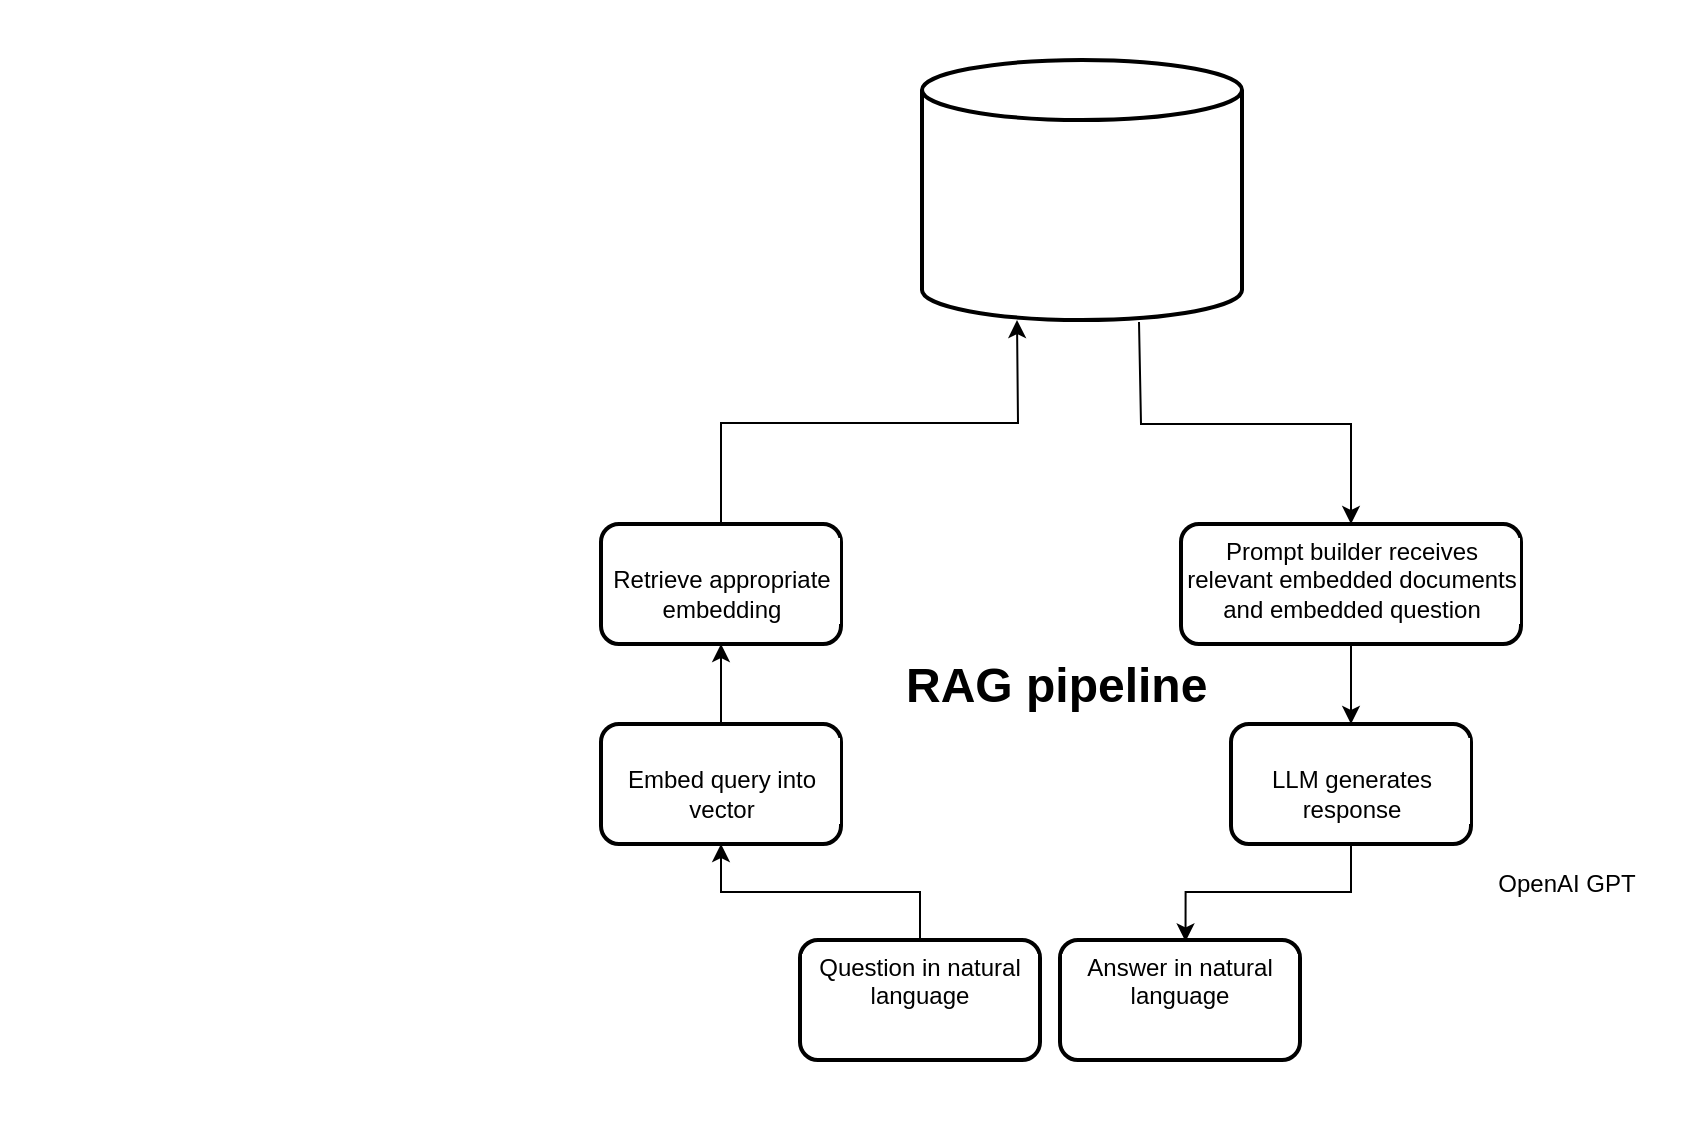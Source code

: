 <mxfile version="26.0.4">
  <diagram name="Page-1" id="M_GFc16mToV7xNV-H_1n">
    <mxGraphModel dx="1173" dy="813" grid="1" gridSize="10" guides="1" tooltips="1" connect="1" arrows="1" fold="1" page="1" pageScale="1" pageWidth="850" pageHeight="1100" math="0" shadow="0">
      <root>
        <mxCell id="0" />
        <mxCell id="1" parent="0" />
        <mxCell id="-oIOArTZsbpl34OEU4rh-20" value="" style="rounded=0;whiteSpace=wrap;html=1;strokeColor=none;" vertex="1" parent="1">
          <mxGeometry width="850" height="560" as="geometry" />
        </mxCell>
        <mxCell id="-oIOArTZsbpl34OEU4rh-1" value="" style="edgeStyle=orthogonalEdgeStyle;rounded=0;orthogonalLoop=1;jettySize=auto;html=1;exitX=0.5;exitY=0;exitDx=0;exitDy=0;" edge="1" parent="1" source="-oIOArTZsbpl34OEU4rh-21" target="-oIOArTZsbpl34OEU4rh-14">
          <mxGeometry relative="1" as="geometry">
            <mxPoint x="522.14" y="492.84" as="sourcePoint" />
          </mxGeometry>
        </mxCell>
        <mxCell id="-oIOArTZsbpl34OEU4rh-4" value="" style="edgeStyle=orthogonalEdgeStyle;rounded=0;orthogonalLoop=1;jettySize=auto;html=1;" edge="1" parent="1" source="-oIOArTZsbpl34OEU4rh-14" target="-oIOArTZsbpl34OEU4rh-15">
          <mxGeometry relative="1" as="geometry" />
        </mxCell>
        <mxCell id="-oIOArTZsbpl34OEU4rh-5" value="" style="edgeStyle=orthogonalEdgeStyle;rounded=0;orthogonalLoop=1;jettySize=auto;html=1;exitX=0.5;exitY=0;exitDx=0;exitDy=0;entryX=0.299;entryY=0.983;entryDx=0;entryDy=0;entryPerimeter=0;" edge="1" parent="1" source="-oIOArTZsbpl34OEU4rh-15">
          <mxGeometry relative="1" as="geometry">
            <mxPoint x="508.5" y="160" as="targetPoint" />
          </mxGeometry>
        </mxCell>
        <mxCell id="-oIOArTZsbpl34OEU4rh-6" value="" style="edgeStyle=orthogonalEdgeStyle;rounded=0;orthogonalLoop=1;jettySize=auto;html=1;" edge="1" parent="1" source="-oIOArTZsbpl34OEU4rh-13" target="-oIOArTZsbpl34OEU4rh-17">
          <mxGeometry relative="1" as="geometry" />
        </mxCell>
        <mxCell id="-oIOArTZsbpl34OEU4rh-7" value="" style="endArrow=classic;html=1;rounded=0;entryX=0.5;entryY=0;entryDx=0;entryDy=0;exitX=0.684;exitY=0.99;exitDx=0;exitDy=0;exitPerimeter=0;" edge="1" parent="1" target="-oIOArTZsbpl34OEU4rh-13">
          <mxGeometry width="50" height="50" relative="1" as="geometry">
            <mxPoint x="569.5" y="161" as="sourcePoint" />
            <mxPoint x="130.5" y="372" as="targetPoint" />
            <Array as="points">
              <mxPoint x="570.5" y="212" />
              <mxPoint x="675.5" y="212" />
            </Array>
          </mxGeometry>
        </mxCell>
        <mxCell id="-oIOArTZsbpl34OEU4rh-8" value="" style="edgeStyle=orthogonalEdgeStyle;rounded=0;orthogonalLoop=1;jettySize=auto;html=1;exitX=0.5;exitY=1;exitDx=0;exitDy=0;entryX=0.523;entryY=0.012;entryDx=0;entryDy=0;entryPerimeter=0;" edge="1" parent="1" source="-oIOArTZsbpl34OEU4rh-17" target="-oIOArTZsbpl34OEU4rh-22">
          <mxGeometry relative="1" as="geometry">
            <mxPoint x="525.538" y="492" as="targetPoint" />
          </mxGeometry>
        </mxCell>
        <mxCell id="-oIOArTZsbpl34OEU4rh-9" value="" style="shape=image;verticalLabelPosition=bottom;labelBackgroundColor=default;verticalAlign=top;aspect=fixed;imageAspect=0;image=https://logosandtypes.com/wp-content/uploads/2022/07/OpenAI.png;" vertex="1" parent="1">
          <mxGeometry x="740.5" y="349.5" width="85" height="85" as="geometry" />
        </mxCell>
        <mxCell id="-oIOArTZsbpl34OEU4rh-10" value="OpenAI GPT" style="text;html=1;align=center;verticalAlign=middle;whiteSpace=wrap;rounded=0;" vertex="1" parent="1">
          <mxGeometry x="740.5" y="427" width="85" height="30" as="geometry" />
        </mxCell>
        <mxCell id="-oIOArTZsbpl34OEU4rh-11" value="" style="shape=image;verticalLabelPosition=bottom;labelBackgroundColor=default;verticalAlign=top;aspect=fixed;imageAspect=0;image=https://huggingface.co/datasets/huggingface/brand-assets/resolve/main/hf-logo-with-title.png;" vertex="1" parent="1">
          <mxGeometry y="357" width="300.5" height="79.89" as="geometry" />
        </mxCell>
        <mxCell id="-oIOArTZsbpl34OEU4rh-12" value="" style="shape=image;verticalLabelPosition=bottom;labelBackgroundColor=default;verticalAlign=top;aspect=fixed;imageAspect=0;image=https://ai-infrastructure.org/wp-content/uploads/2023/08/Haystack-Logo_deepset.png;" vertex="1" parent="1">
          <mxGeometry x="420.5" y="347.49" width="210.5" height="74.51" as="geometry" />
        </mxCell>
        <mxCell id="-oIOArTZsbpl34OEU4rh-13" value="&lt;div&gt;Prompt builder receives relevant embedded documents and embedded question&lt;/div&gt;" style="whiteSpace=wrap;html=1;verticalAlign=top;strokeColor=#000000;rounded=1;labelBackgroundColor=#ffffff;strokeWidth=2;shadow=0;dashed=0;" vertex="1" parent="1">
          <mxGeometry x="590.5" y="262" width="170" height="60" as="geometry" />
        </mxCell>
        <mxCell id="-oIOArTZsbpl34OEU4rh-14" value="&lt;div&gt;&lt;br&gt;&lt;/div&gt;Embed query into vector&lt;div&gt;&lt;/div&gt;" style="whiteSpace=wrap;html=1;verticalAlign=top;strokeColor=#000000;rounded=1;labelBackgroundColor=#ffffff;strokeWidth=2;shadow=0;dashed=0;" vertex="1" parent="1">
          <mxGeometry x="300.5" y="362" width="120" height="60" as="geometry" />
        </mxCell>
        <mxCell id="-oIOArTZsbpl34OEU4rh-15" value="&lt;div&gt;&lt;br&gt;&lt;/div&gt;&lt;div&gt;Retrieve appropriate embedding&lt;/div&gt;" style="whiteSpace=wrap;html=1;verticalAlign=top;strokeColor=#000000;rounded=1;labelBackgroundColor=#ffffff;strokeWidth=2;shadow=0;dashed=0;" vertex="1" parent="1">
          <mxGeometry x="300.5" y="262" width="120" height="60" as="geometry" />
        </mxCell>
        <mxCell id="-oIOArTZsbpl34OEU4rh-16" value="&lt;h1 style=&quot;margin-top: 0px;&quot;&gt;RAG pipeline&lt;/h1&gt;" style="text;html=1;whiteSpace=wrap;overflow=hidden;rounded=0;" vertex="1" parent="1">
          <mxGeometry x="451" y="322" width="164.5" height="70" as="geometry" />
        </mxCell>
        <mxCell id="-oIOArTZsbpl34OEU4rh-17" value="&lt;div&gt;&lt;br&gt;&lt;/div&gt;LLM generates response" style="whiteSpace=wrap;html=1;verticalAlign=top;strokeColor=#000000;rounded=1;labelBackgroundColor=#ffffff;strokeWidth=2;shadow=0;dashed=0;" vertex="1" parent="1">
          <mxGeometry x="615.5" y="362" width="120" height="60" as="geometry" />
        </mxCell>
        <mxCell id="-oIOArTZsbpl34OEU4rh-18" value="" style="shape=cylinder3;whiteSpace=wrap;html=1;boundedLbl=1;backgroundOutline=1;size=15;strokeWidth=2;" vertex="1" parent="1">
          <mxGeometry x="461" y="30" width="160" height="130" as="geometry" />
        </mxCell>
        <mxCell id="-oIOArTZsbpl34OEU4rh-19" value="" style="shape=image;verticalLabelPosition=bottom;labelBackgroundColor=default;verticalAlign=top;aspect=fixed;imageAspect=0;image=https://upload.wikimedia.org/wikipedia/commons/thumb/f/f4/Elasticsearch_logo.svg/1024px-Elasticsearch_logo.svg.png;" vertex="1" parent="1">
          <mxGeometry x="475.64" y="96.28" width="130.72" height="28.72" as="geometry" />
        </mxCell>
        <mxCell id="-oIOArTZsbpl34OEU4rh-21" value="Question in natural language&lt;div&gt;&lt;/div&gt;&lt;div&gt;&lt;/div&gt;" style="whiteSpace=wrap;html=1;verticalAlign=top;strokeColor=#000000;rounded=1;labelBackgroundColor=#ffffff;strokeWidth=2;shadow=0;dashed=0;" vertex="1" parent="1">
          <mxGeometry x="400" y="470" width="120" height="60" as="geometry" />
        </mxCell>
        <mxCell id="-oIOArTZsbpl34OEU4rh-22" value="Answer in natural language&lt;div&gt;&lt;/div&gt;&lt;div&gt;&lt;/div&gt;" style="whiteSpace=wrap;html=1;verticalAlign=top;strokeColor=#000000;rounded=1;labelBackgroundColor=#ffffff;strokeWidth=2;shadow=0;dashed=0;" vertex="1" parent="1">
          <mxGeometry x="530" y="470" width="120" height="60" as="geometry" />
        </mxCell>
      </root>
    </mxGraphModel>
  </diagram>
</mxfile>
